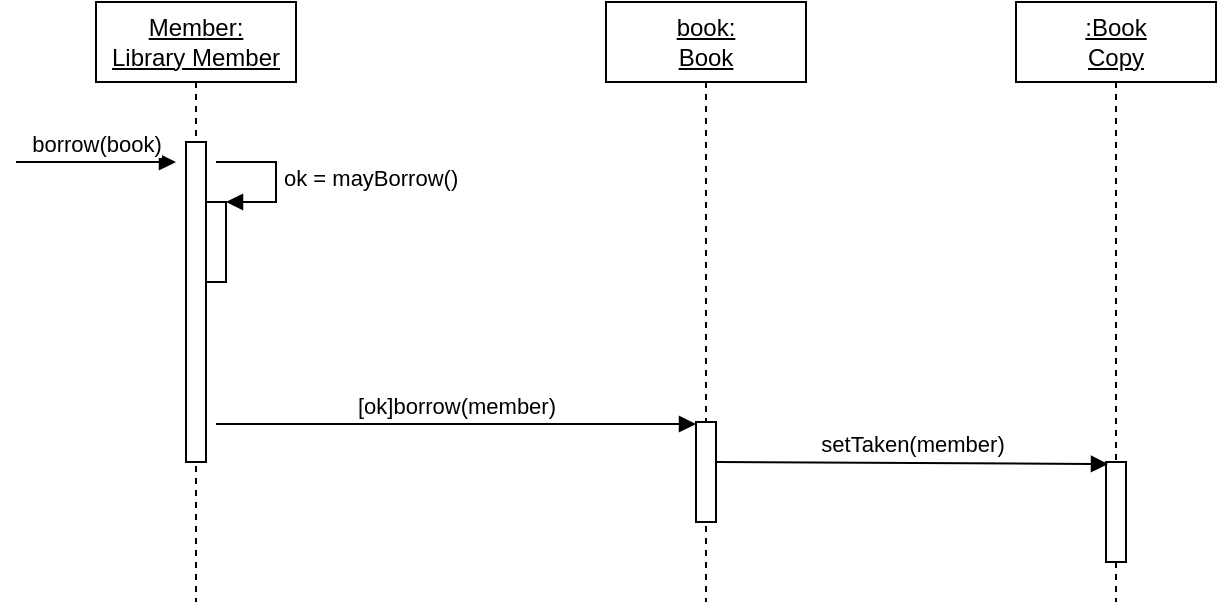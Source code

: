 <mxfile version="15.0.5" type="github">
  <diagram id="JmoXTaD1lEMlr2eWaGcY" name="Page-1">
    <mxGraphModel dx="1666" dy="825" grid="1" gridSize="10" guides="1" tooltips="1" connect="1" arrows="1" fold="1" page="1" pageScale="1" pageWidth="850" pageHeight="1100" math="0" shadow="0">
      <root>
        <mxCell id="0" />
        <mxCell id="1" parent="0" />
        <mxCell id="OrrjBf1ppI-KS7zJaC-k-5" value="&lt;u&gt;Member:&lt;br&gt;Library Member&lt;/u&gt;" style="shape=umlLifeline;perimeter=lifelinePerimeter;whiteSpace=wrap;html=1;container=1;collapsible=0;recursiveResize=0;outlineConnect=0;" parent="1" vertex="1">
          <mxGeometry x="120" y="150" width="100" height="300" as="geometry" />
        </mxCell>
        <mxCell id="OrrjBf1ppI-KS7zJaC-k-6" value="&lt;u&gt;book:&lt;br&gt;Book&lt;/u&gt;" style="shape=umlLifeline;perimeter=lifelinePerimeter;whiteSpace=wrap;html=1;container=1;collapsible=0;recursiveResize=0;outlineConnect=0;" parent="1" vertex="1">
          <mxGeometry x="375" y="150" width="100" height="300" as="geometry" />
        </mxCell>
        <mxCell id="OrrjBf1ppI-KS7zJaC-k-7" value="&lt;u&gt;:Book&lt;br&gt;Copy&lt;/u&gt;" style="shape=umlLifeline;perimeter=lifelinePerimeter;whiteSpace=wrap;html=1;container=1;collapsible=0;recursiveResize=0;outlineConnect=0;" parent="1" vertex="1">
          <mxGeometry x="580" y="150" width="100" height="300" as="geometry" />
        </mxCell>
        <mxCell id="OrrjBf1ppI-KS7zJaC-k-10" value="" style="html=1;points=[];perimeter=orthogonalPerimeter;" parent="1" vertex="1">
          <mxGeometry x="165" y="220" width="10" height="160" as="geometry" />
        </mxCell>
        <mxCell id="OrrjBf1ppI-KS7zJaC-k-11" value="" style="html=1;points=[];perimeter=orthogonalPerimeter;" parent="1" vertex="1">
          <mxGeometry x="420" y="360" width="10" height="50" as="geometry" />
        </mxCell>
        <mxCell id="OrrjBf1ppI-KS7zJaC-k-12" value="" style="html=1;points=[];perimeter=orthogonalPerimeter;" parent="1" vertex="1">
          <mxGeometry x="625" y="380" width="10" height="50" as="geometry" />
        </mxCell>
        <mxCell id="OrrjBf1ppI-KS7zJaC-k-20" value="" style="html=1;points=[];perimeter=orthogonalPerimeter;" parent="1" vertex="1">
          <mxGeometry x="175" y="250" width="10" height="40" as="geometry" />
        </mxCell>
        <mxCell id="OrrjBf1ppI-KS7zJaC-k-21" value="ok = mayBorrow()" style="edgeStyle=orthogonalEdgeStyle;html=1;align=left;spacingLeft=2;endArrow=block;rounded=0;entryX=1;entryY=0;strokeColor=#000000;fillColor=#FF6666;" parent="1" target="OrrjBf1ppI-KS7zJaC-k-20" edge="1">
          <mxGeometry relative="1" as="geometry">
            <mxPoint x="180" y="230" as="sourcePoint" />
            <Array as="points">
              <mxPoint x="210" y="230" />
              <mxPoint x="210" y="250" />
            </Array>
          </mxGeometry>
        </mxCell>
        <mxCell id="OrrjBf1ppI-KS7zJaC-k-22" value="borrow(book)" style="html=1;verticalAlign=bottom;endArrow=block;strokeColor=#000000;fillColor=#FF6666;" parent="1" edge="1">
          <mxGeometry width="80" relative="1" as="geometry">
            <mxPoint x="80" y="230" as="sourcePoint" />
            <mxPoint x="160" y="230" as="targetPoint" />
          </mxGeometry>
        </mxCell>
        <mxCell id="OrrjBf1ppI-KS7zJaC-k-24" value="setTaken(member)&lt;br&gt;" style="html=1;verticalAlign=bottom;endArrow=block;strokeColor=#000000;fillColor=#FF6666;entryX=0.1;entryY=0.02;entryDx=0;entryDy=0;entryPerimeter=0;" parent="1" target="OrrjBf1ppI-KS7zJaC-k-12" edge="1">
          <mxGeometry width="80" relative="1" as="geometry">
            <mxPoint x="430" y="380" as="sourcePoint" />
            <mxPoint x="600" y="380" as="targetPoint" />
            <Array as="points" />
          </mxGeometry>
        </mxCell>
        <mxCell id="5FpjQ3FkQSKR3k1SmlDr-1" value="[ok]borrow(member)&lt;br&gt;" style="html=1;verticalAlign=bottom;endArrow=block;strokeColor=#000000;fillColor=#FF6666;" edge="1" parent="1">
          <mxGeometry width="80" relative="1" as="geometry">
            <mxPoint x="180" y="361" as="sourcePoint" />
            <mxPoint x="420" y="361" as="targetPoint" />
            <Array as="points">
              <mxPoint x="370" y="361" />
              <mxPoint x="390" y="361" />
            </Array>
          </mxGeometry>
        </mxCell>
      </root>
    </mxGraphModel>
  </diagram>
</mxfile>
